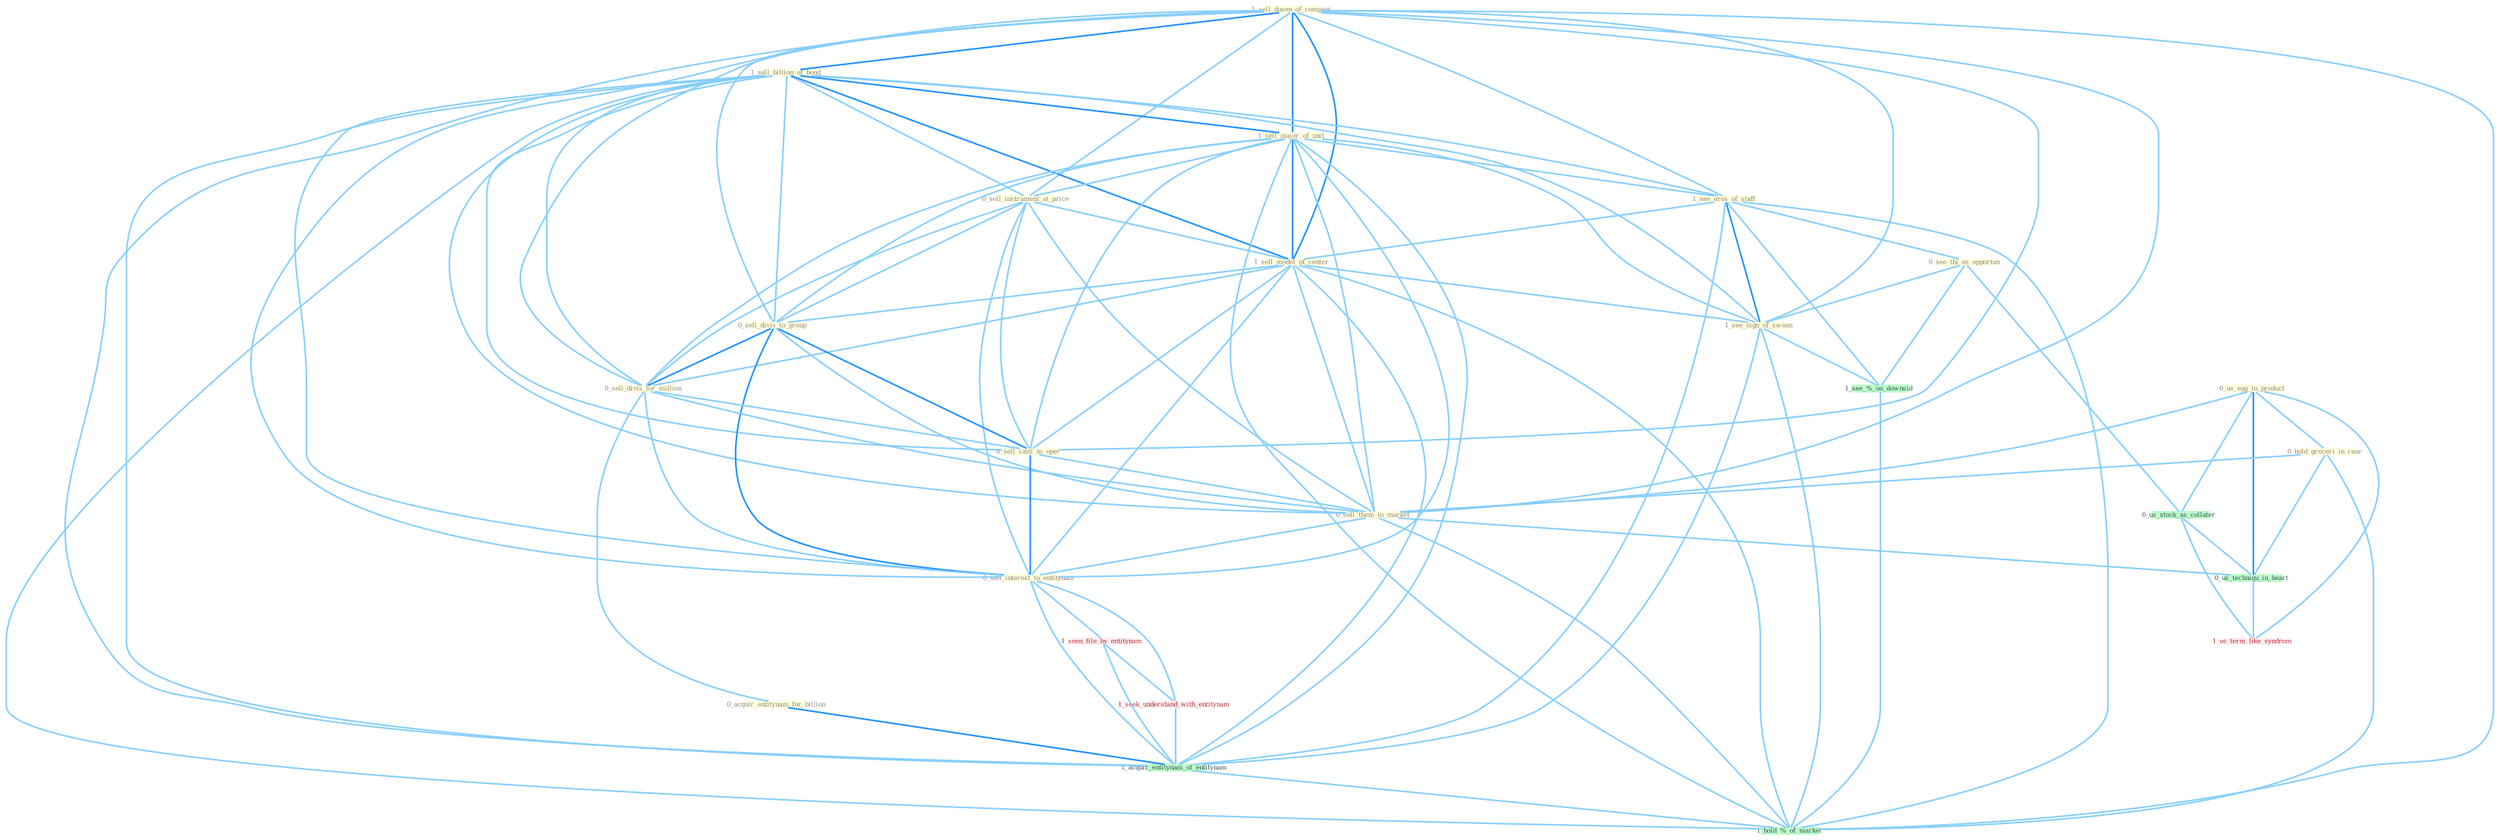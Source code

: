 Graph G{ 
    node
    [shape=polygon,style=filled,width=.5,height=.06,color="#BDFCC9",fixedsize=true,fontsize=4,
    fontcolor="#2f4f4f"];
    {node
    [color="#ffffe0", fontcolor="#8b7d6b"] "1_sell_dozen_of_compani " "1_sell_billion_of_bond " "1_sell_major_of_unit " "1_see_eros_of_staff " "0_sell_instrument_at_price " "0_see_thi_as_opportun " "1_sell_model_of_center " "0_sell_divis_to_group " "1_see_sign_of_swoon " "0_us_egg_in_product " "0_sell_divis_for_million " "0_sell_cattl_to_oper " "0_hold_groceri_in_rear " "0_sell_them_in_market " "0_acquir_entitynam_for_billion " "0_sell_interest_to_entitynam "}
{node [color="#fff0f5", fontcolor="#b22222"] "1_seen_file_by_entitynam " "1_seek_understand_with_entitynam " "1_us_term_like_syndrom "}
edge [color="#B0E2FF"];

	"1_sell_dozen_of_compani " -- "1_sell_billion_of_bond " [w="2", color="#1e90ff" , len=0.8];
	"1_sell_dozen_of_compani " -- "1_sell_major_of_unit " [w="2", color="#1e90ff" , len=0.8];
	"1_sell_dozen_of_compani " -- "1_see_eros_of_staff " [w="1", color="#87cefa" ];
	"1_sell_dozen_of_compani " -- "0_sell_instrument_at_price " [w="1", color="#87cefa" ];
	"1_sell_dozen_of_compani " -- "1_sell_model_of_center " [w="2", color="#1e90ff" , len=0.8];
	"1_sell_dozen_of_compani " -- "0_sell_divis_to_group " [w="1", color="#87cefa" ];
	"1_sell_dozen_of_compani " -- "1_see_sign_of_swoon " [w="1", color="#87cefa" ];
	"1_sell_dozen_of_compani " -- "0_sell_divis_for_million " [w="1", color="#87cefa" ];
	"1_sell_dozen_of_compani " -- "0_sell_cattl_to_oper " [w="1", color="#87cefa" ];
	"1_sell_dozen_of_compani " -- "0_sell_them_in_market " [w="1", color="#87cefa" ];
	"1_sell_dozen_of_compani " -- "0_sell_interest_to_entitynam " [w="1", color="#87cefa" ];
	"1_sell_dozen_of_compani " -- "1_acquir_entitynam_of_entitynam " [w="1", color="#87cefa" ];
	"1_sell_dozen_of_compani " -- "1_hold_%_of_market " [w="1", color="#87cefa" ];
	"1_sell_billion_of_bond " -- "1_sell_major_of_unit " [w="2", color="#1e90ff" , len=0.8];
	"1_sell_billion_of_bond " -- "1_see_eros_of_staff " [w="1", color="#87cefa" ];
	"1_sell_billion_of_bond " -- "0_sell_instrument_at_price " [w="1", color="#87cefa" ];
	"1_sell_billion_of_bond " -- "1_sell_model_of_center " [w="2", color="#1e90ff" , len=0.8];
	"1_sell_billion_of_bond " -- "0_sell_divis_to_group " [w="1", color="#87cefa" ];
	"1_sell_billion_of_bond " -- "1_see_sign_of_swoon " [w="1", color="#87cefa" ];
	"1_sell_billion_of_bond " -- "0_sell_divis_for_million " [w="1", color="#87cefa" ];
	"1_sell_billion_of_bond " -- "0_sell_cattl_to_oper " [w="1", color="#87cefa" ];
	"1_sell_billion_of_bond " -- "0_sell_them_in_market " [w="1", color="#87cefa" ];
	"1_sell_billion_of_bond " -- "0_sell_interest_to_entitynam " [w="1", color="#87cefa" ];
	"1_sell_billion_of_bond " -- "1_acquir_entitynam_of_entitynam " [w="1", color="#87cefa" ];
	"1_sell_billion_of_bond " -- "1_hold_%_of_market " [w="1", color="#87cefa" ];
	"1_sell_major_of_unit " -- "1_see_eros_of_staff " [w="1", color="#87cefa" ];
	"1_sell_major_of_unit " -- "0_sell_instrument_at_price " [w="1", color="#87cefa" ];
	"1_sell_major_of_unit " -- "1_sell_model_of_center " [w="2", color="#1e90ff" , len=0.8];
	"1_sell_major_of_unit " -- "0_sell_divis_to_group " [w="1", color="#87cefa" ];
	"1_sell_major_of_unit " -- "1_see_sign_of_swoon " [w="1", color="#87cefa" ];
	"1_sell_major_of_unit " -- "0_sell_divis_for_million " [w="1", color="#87cefa" ];
	"1_sell_major_of_unit " -- "0_sell_cattl_to_oper " [w="1", color="#87cefa" ];
	"1_sell_major_of_unit " -- "0_sell_them_in_market " [w="1", color="#87cefa" ];
	"1_sell_major_of_unit " -- "0_sell_interest_to_entitynam " [w="1", color="#87cefa" ];
	"1_sell_major_of_unit " -- "1_acquir_entitynam_of_entitynam " [w="1", color="#87cefa" ];
	"1_sell_major_of_unit " -- "1_hold_%_of_market " [w="1", color="#87cefa" ];
	"1_see_eros_of_staff " -- "0_see_thi_as_opportun " [w="1", color="#87cefa" ];
	"1_see_eros_of_staff " -- "1_sell_model_of_center " [w="1", color="#87cefa" ];
	"1_see_eros_of_staff " -- "1_see_sign_of_swoon " [w="2", color="#1e90ff" , len=0.8];
	"1_see_eros_of_staff " -- "1_acquir_entitynam_of_entitynam " [w="1", color="#87cefa" ];
	"1_see_eros_of_staff " -- "1_see_%_on_downsid " [w="1", color="#87cefa" ];
	"1_see_eros_of_staff " -- "1_hold_%_of_market " [w="1", color="#87cefa" ];
	"0_sell_instrument_at_price " -- "1_sell_model_of_center " [w="1", color="#87cefa" ];
	"0_sell_instrument_at_price " -- "0_sell_divis_to_group " [w="1", color="#87cefa" ];
	"0_sell_instrument_at_price " -- "0_sell_divis_for_million " [w="1", color="#87cefa" ];
	"0_sell_instrument_at_price " -- "0_sell_cattl_to_oper " [w="1", color="#87cefa" ];
	"0_sell_instrument_at_price " -- "0_sell_them_in_market " [w="1", color="#87cefa" ];
	"0_sell_instrument_at_price " -- "0_sell_interest_to_entitynam " [w="1", color="#87cefa" ];
	"0_see_thi_as_opportun " -- "1_see_sign_of_swoon " [w="1", color="#87cefa" ];
	"0_see_thi_as_opportun " -- "0_us_stock_as_collater " [w="1", color="#87cefa" ];
	"0_see_thi_as_opportun " -- "1_see_%_on_downsid " [w="1", color="#87cefa" ];
	"1_sell_model_of_center " -- "0_sell_divis_to_group " [w="1", color="#87cefa" ];
	"1_sell_model_of_center " -- "1_see_sign_of_swoon " [w="1", color="#87cefa" ];
	"1_sell_model_of_center " -- "0_sell_divis_for_million " [w="1", color="#87cefa" ];
	"1_sell_model_of_center " -- "0_sell_cattl_to_oper " [w="1", color="#87cefa" ];
	"1_sell_model_of_center " -- "0_sell_them_in_market " [w="1", color="#87cefa" ];
	"1_sell_model_of_center " -- "0_sell_interest_to_entitynam " [w="1", color="#87cefa" ];
	"1_sell_model_of_center " -- "1_acquir_entitynam_of_entitynam " [w="1", color="#87cefa" ];
	"1_sell_model_of_center " -- "1_hold_%_of_market " [w="1", color="#87cefa" ];
	"0_sell_divis_to_group " -- "0_sell_divis_for_million " [w="2", color="#1e90ff" , len=0.8];
	"0_sell_divis_to_group " -- "0_sell_cattl_to_oper " [w="2", color="#1e90ff" , len=0.8];
	"0_sell_divis_to_group " -- "0_sell_them_in_market " [w="1", color="#87cefa" ];
	"0_sell_divis_to_group " -- "0_sell_interest_to_entitynam " [w="2", color="#1e90ff" , len=0.8];
	"1_see_sign_of_swoon " -- "1_acquir_entitynam_of_entitynam " [w="1", color="#87cefa" ];
	"1_see_sign_of_swoon " -- "1_see_%_on_downsid " [w="1", color="#87cefa" ];
	"1_see_sign_of_swoon " -- "1_hold_%_of_market " [w="1", color="#87cefa" ];
	"0_us_egg_in_product " -- "0_hold_groceri_in_rear " [w="1", color="#87cefa" ];
	"0_us_egg_in_product " -- "0_sell_them_in_market " [w="1", color="#87cefa" ];
	"0_us_egg_in_product " -- "0_us_stock_as_collater " [w="1", color="#87cefa" ];
	"0_us_egg_in_product " -- "0_us_techniqu_in_heart " [w="2", color="#1e90ff" , len=0.8];
	"0_us_egg_in_product " -- "1_us_term_like_syndrom " [w="1", color="#87cefa" ];
	"0_sell_divis_for_million " -- "0_sell_cattl_to_oper " [w="1", color="#87cefa" ];
	"0_sell_divis_for_million " -- "0_sell_them_in_market " [w="1", color="#87cefa" ];
	"0_sell_divis_for_million " -- "0_acquir_entitynam_for_billion " [w="1", color="#87cefa" ];
	"0_sell_divis_for_million " -- "0_sell_interest_to_entitynam " [w="1", color="#87cefa" ];
	"0_sell_cattl_to_oper " -- "0_sell_them_in_market " [w="1", color="#87cefa" ];
	"0_sell_cattl_to_oper " -- "0_sell_interest_to_entitynam " [w="2", color="#1e90ff" , len=0.8];
	"0_hold_groceri_in_rear " -- "0_sell_them_in_market " [w="1", color="#87cefa" ];
	"0_hold_groceri_in_rear " -- "0_us_techniqu_in_heart " [w="1", color="#87cefa" ];
	"0_hold_groceri_in_rear " -- "1_hold_%_of_market " [w="1", color="#87cefa" ];
	"0_sell_them_in_market " -- "0_sell_interest_to_entitynam " [w="1", color="#87cefa" ];
	"0_sell_them_in_market " -- "0_us_techniqu_in_heart " [w="1", color="#87cefa" ];
	"0_sell_them_in_market " -- "1_hold_%_of_market " [w="1", color="#87cefa" ];
	"0_acquir_entitynam_for_billion " -- "1_acquir_entitynam_of_entitynam " [w="2", color="#1e90ff" , len=0.8];
	"0_sell_interest_to_entitynam " -- "1_seen_file_by_entitynam " [w="1", color="#87cefa" ];
	"0_sell_interest_to_entitynam " -- "1_seek_understand_with_entitynam " [w="1", color="#87cefa" ];
	"0_sell_interest_to_entitynam " -- "1_acquir_entitynam_of_entitynam " [w="1", color="#87cefa" ];
	"1_seen_file_by_entitynam " -- "1_seek_understand_with_entitynam " [w="1", color="#87cefa" ];
	"1_seen_file_by_entitynam " -- "1_acquir_entitynam_of_entitynam " [w="1", color="#87cefa" ];
	"0_us_stock_as_collater " -- "0_us_techniqu_in_heart " [w="1", color="#87cefa" ];
	"0_us_stock_as_collater " -- "1_us_term_like_syndrom " [w="1", color="#87cefa" ];
	"1_seek_understand_with_entitynam " -- "1_acquir_entitynam_of_entitynam " [w="1", color="#87cefa" ];
	"1_acquir_entitynam_of_entitynam " -- "1_hold_%_of_market " [w="1", color="#87cefa" ];
	"0_us_techniqu_in_heart " -- "1_us_term_like_syndrom " [w="1", color="#87cefa" ];
	"1_see_%_on_downsid " -- "1_hold_%_of_market " [w="1", color="#87cefa" ];
}